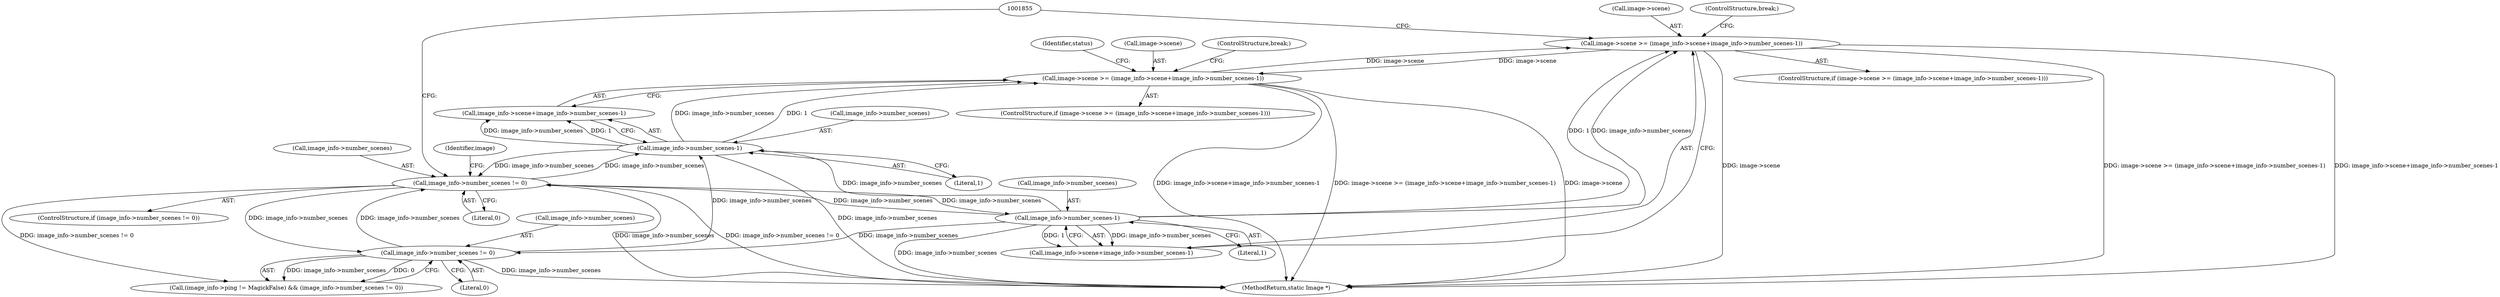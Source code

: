 digraph "0_ImageMagick_3e9165285eda6e1bb71172031d3048b51bb443a4@pointer" {
"1001840" [label="(Call,image->scene >= (image_info->scene+image_info->number_scenes-1))"];
"1000571" [label="(Call,image->scene >= (image_info->scene+image_info->number_scenes-1))"];
"1001840" [label="(Call,image->scene >= (image_info->scene+image_info->number_scenes-1))"];
"1001848" [label="(Call,image_info->number_scenes-1)"];
"1001834" [label="(Call,image_info->number_scenes != 0)"];
"1000579" [label="(Call,image_info->number_scenes-1)"];
"1000565" [label="(Call,image_info->number_scenes != 0)"];
"1000583" [label="(Literal,1)"];
"1001838" [label="(Literal,0)"];
"1001834" [label="(Call,image_info->number_scenes != 0)"];
"1000569" [label="(Literal,0)"];
"1000575" [label="(Call,image_info->scene+image_info->number_scenes-1)"];
"1000559" [label="(Call,(image_info->ping != MagickFalse) && (image_info->number_scenes != 0))"];
"1001841" [label="(Call,image->scene)"];
"1000586" [label="(Identifier,status)"];
"1000566" [label="(Call,image_info->number_scenes)"];
"1000572" [label="(Call,image->scene)"];
"1001839" [label="(ControlStructure,if (image->scene >= (image_info->scene+image_info->number_scenes-1)))"];
"1001844" [label="(Call,image_info->scene+image_info->number_scenes-1)"];
"1000571" [label="(Call,image->scene >= (image_info->scene+image_info->number_scenes-1))"];
"1000579" [label="(Call,image_info->number_scenes-1)"];
"1001848" [label="(Call,image_info->number_scenes-1)"];
"1000580" [label="(Call,image_info->number_scenes)"];
"1000584" [label="(ControlStructure,break;)"];
"1001833" [label="(ControlStructure,if (image_info->number_scenes != 0))"];
"1001932" [label="(MethodReturn,static Image *)"];
"1001842" [label="(Identifier,image)"];
"1001840" [label="(Call,image->scene >= (image_info->scene+image_info->number_scenes-1))"];
"1001835" [label="(Call,image_info->number_scenes)"];
"1001853" [label="(ControlStructure,break;)"];
"1001849" [label="(Call,image_info->number_scenes)"];
"1000570" [label="(ControlStructure,if (image->scene >= (image_info->scene+image_info->number_scenes-1)))"];
"1000565" [label="(Call,image_info->number_scenes != 0)"];
"1001852" [label="(Literal,1)"];
"1001840" -> "1001839"  [label="AST: "];
"1001840" -> "1001844"  [label="CFG: "];
"1001841" -> "1001840"  [label="AST: "];
"1001844" -> "1001840"  [label="AST: "];
"1001853" -> "1001840"  [label="CFG: "];
"1001855" -> "1001840"  [label="CFG: "];
"1001840" -> "1001932"  [label="DDG: image->scene"];
"1001840" -> "1001932"  [label="DDG: image->scene >= (image_info->scene+image_info->number_scenes-1)"];
"1001840" -> "1001932"  [label="DDG: image_info->scene+image_info->number_scenes-1"];
"1001840" -> "1000571"  [label="DDG: image->scene"];
"1000571" -> "1001840"  [label="DDG: image->scene"];
"1001848" -> "1001840"  [label="DDG: image_info->number_scenes"];
"1001848" -> "1001840"  [label="DDG: 1"];
"1000571" -> "1000570"  [label="AST: "];
"1000571" -> "1000575"  [label="CFG: "];
"1000572" -> "1000571"  [label="AST: "];
"1000575" -> "1000571"  [label="AST: "];
"1000584" -> "1000571"  [label="CFG: "];
"1000586" -> "1000571"  [label="CFG: "];
"1000571" -> "1001932"  [label="DDG: image_info->scene+image_info->number_scenes-1"];
"1000571" -> "1001932"  [label="DDG: image->scene >= (image_info->scene+image_info->number_scenes-1)"];
"1000571" -> "1001932"  [label="DDG: image->scene"];
"1000579" -> "1000571"  [label="DDG: image_info->number_scenes"];
"1000579" -> "1000571"  [label="DDG: 1"];
"1001848" -> "1001844"  [label="AST: "];
"1001848" -> "1001852"  [label="CFG: "];
"1001849" -> "1001848"  [label="AST: "];
"1001852" -> "1001848"  [label="AST: "];
"1001844" -> "1001848"  [label="CFG: "];
"1001848" -> "1001932"  [label="DDG: image_info->number_scenes"];
"1001848" -> "1000565"  [label="DDG: image_info->number_scenes"];
"1001848" -> "1000579"  [label="DDG: image_info->number_scenes"];
"1001848" -> "1001834"  [label="DDG: image_info->number_scenes"];
"1001848" -> "1001844"  [label="DDG: image_info->number_scenes"];
"1001848" -> "1001844"  [label="DDG: 1"];
"1001834" -> "1001848"  [label="DDG: image_info->number_scenes"];
"1001834" -> "1001833"  [label="AST: "];
"1001834" -> "1001838"  [label="CFG: "];
"1001835" -> "1001834"  [label="AST: "];
"1001838" -> "1001834"  [label="AST: "];
"1001842" -> "1001834"  [label="CFG: "];
"1001855" -> "1001834"  [label="CFG: "];
"1001834" -> "1001932"  [label="DDG: image_info->number_scenes != 0"];
"1001834" -> "1001932"  [label="DDG: image_info->number_scenes"];
"1001834" -> "1000559"  [label="DDG: image_info->number_scenes != 0"];
"1001834" -> "1000565"  [label="DDG: image_info->number_scenes"];
"1001834" -> "1000579"  [label="DDG: image_info->number_scenes"];
"1000579" -> "1001834"  [label="DDG: image_info->number_scenes"];
"1000565" -> "1001834"  [label="DDG: image_info->number_scenes"];
"1000579" -> "1000575"  [label="AST: "];
"1000579" -> "1000583"  [label="CFG: "];
"1000580" -> "1000579"  [label="AST: "];
"1000583" -> "1000579"  [label="AST: "];
"1000575" -> "1000579"  [label="CFG: "];
"1000579" -> "1001932"  [label="DDG: image_info->number_scenes"];
"1000579" -> "1000575"  [label="DDG: image_info->number_scenes"];
"1000579" -> "1000575"  [label="DDG: 1"];
"1000565" -> "1000579"  [label="DDG: image_info->number_scenes"];
"1000565" -> "1000559"  [label="AST: "];
"1000565" -> "1000569"  [label="CFG: "];
"1000566" -> "1000565"  [label="AST: "];
"1000569" -> "1000565"  [label="AST: "];
"1000559" -> "1000565"  [label="CFG: "];
"1000565" -> "1001932"  [label="DDG: image_info->number_scenes"];
"1000565" -> "1000559"  [label="DDG: image_info->number_scenes"];
"1000565" -> "1000559"  [label="DDG: 0"];
}
